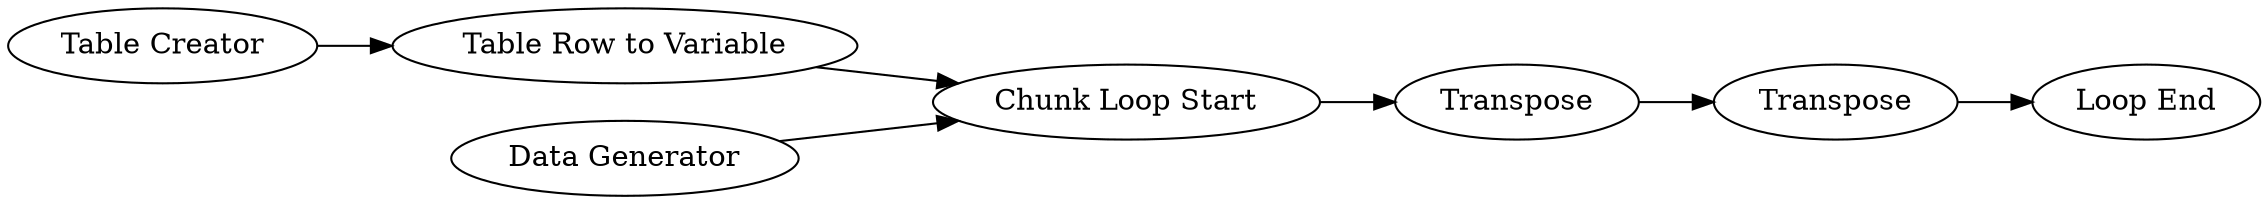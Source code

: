 digraph {
	7 -> 8
	4 -> 5
	8 -> 6
	5 -> 1
	1 -> 7
	3 -> 1
	5 [label="Table Row to Variable"]
	1 [label="Chunk Loop Start"]
	7 [label=Transpose]
	4 [label="Table Creator"]
	8 [label=Transpose]
	6 [label="Loop End"]
	3 [label="Data Generator"]
	rankdir=LR
}
